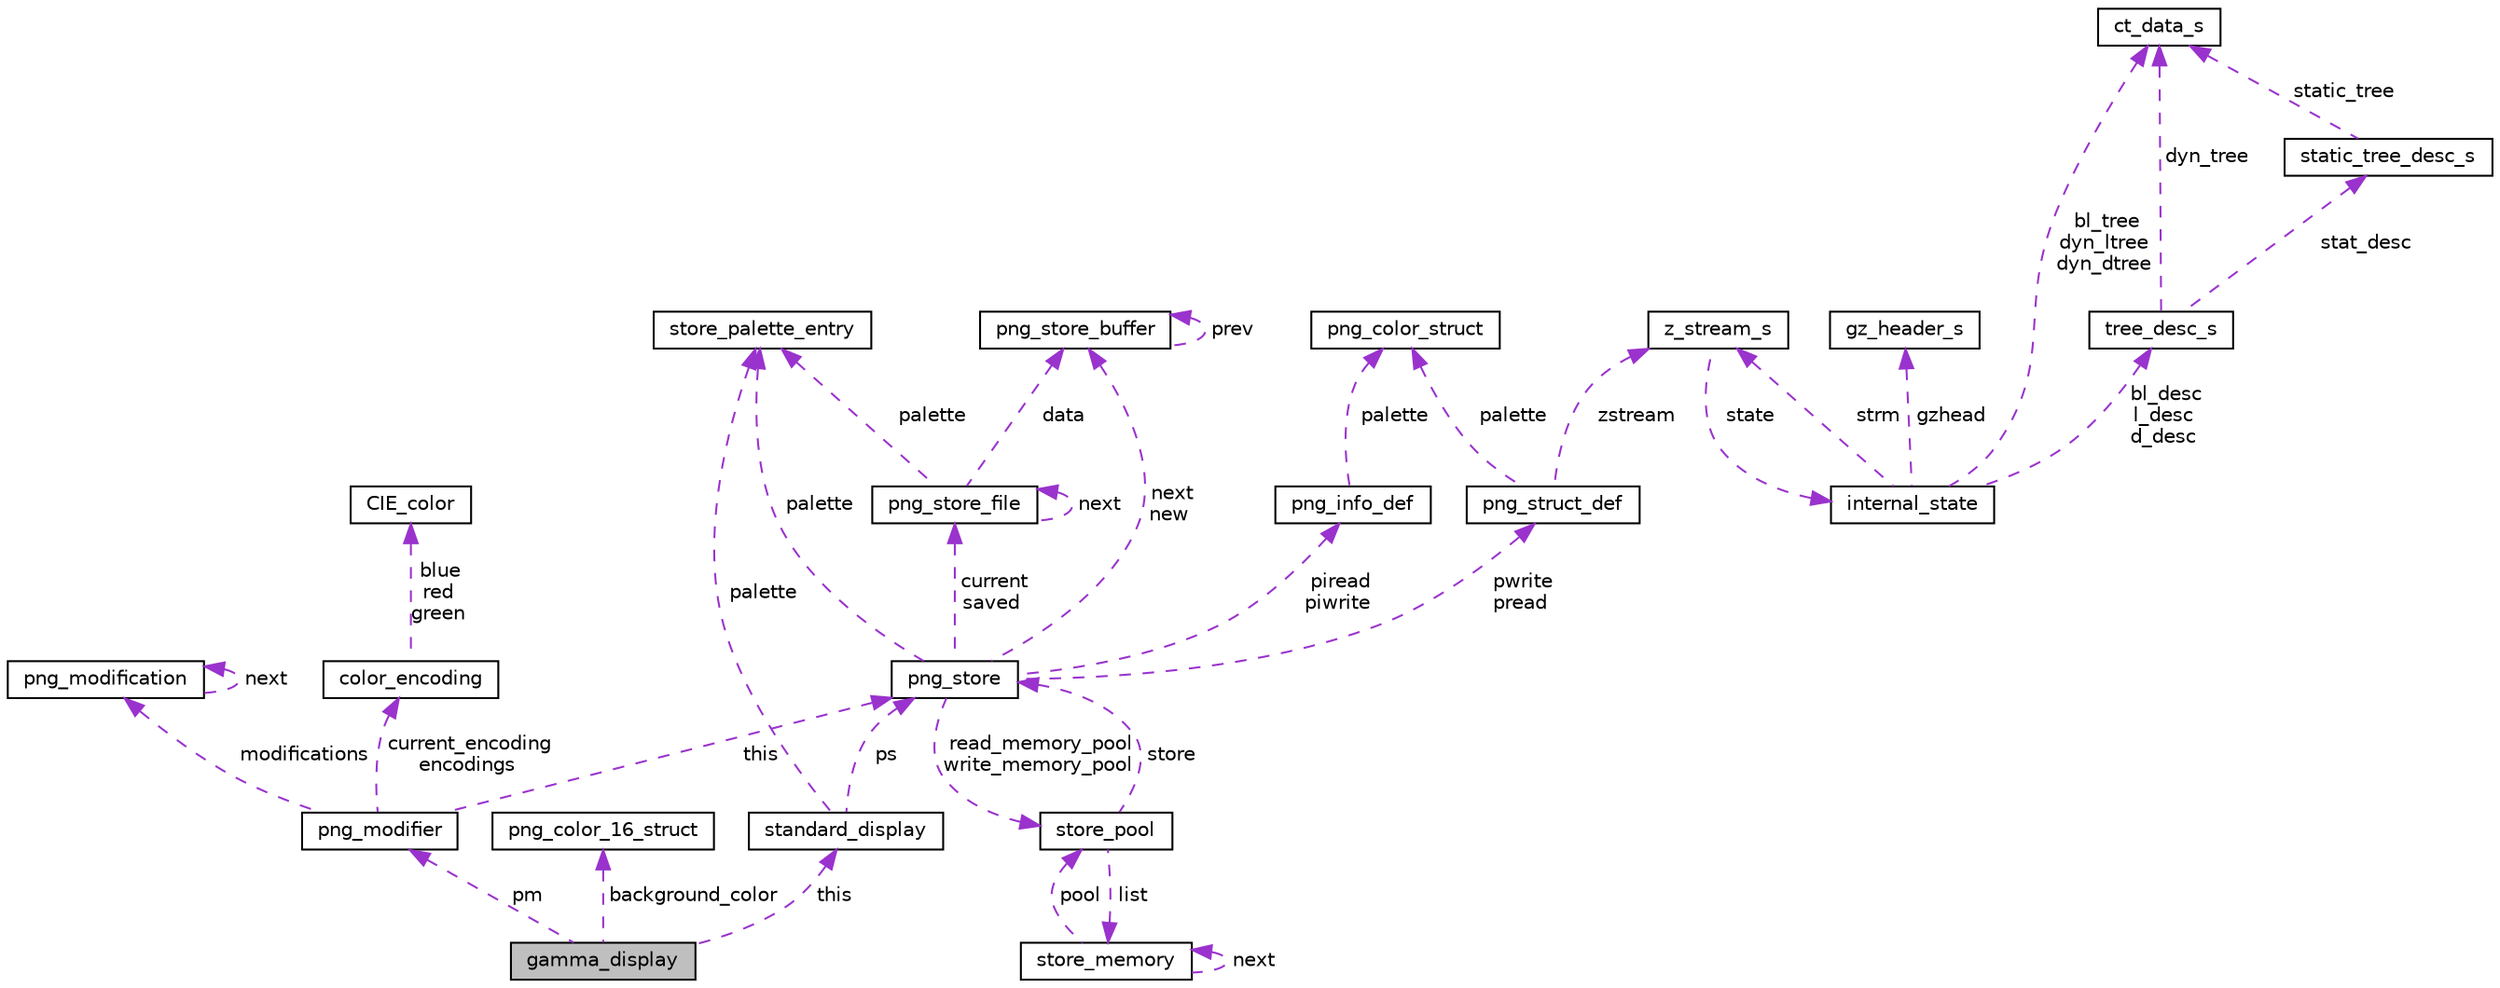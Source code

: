 digraph "gamma_display"
{
  edge [fontname="Helvetica",fontsize="10",labelfontname="Helvetica",labelfontsize="10"];
  node [fontname="Helvetica",fontsize="10",shape=record];
  Node1 [label="gamma_display",height=0.2,width=0.4,color="black", fillcolor="grey75", style="filled", fontcolor="black"];
  Node2 -> Node1 [dir="back",color="darkorchid3",fontsize="10",style="dashed",label=" background_color" ,fontname="Helvetica"];
  Node2 [label="png_color_16_struct",height=0.2,width=0.4,color="black", fillcolor="white", style="filled",URL="$structpng__color__16__struct.html"];
  Node3 -> Node1 [dir="back",color="darkorchid3",fontsize="10",style="dashed",label=" pm" ,fontname="Helvetica"];
  Node3 [label="png_modifier",height=0.2,width=0.4,color="black", fillcolor="white", style="filled",URL="$structpng__modifier.html"];
  Node4 -> Node3 [dir="back",color="darkorchid3",fontsize="10",style="dashed",label=" current_encoding\nencodings" ,fontname="Helvetica"];
  Node4 [label="color_encoding",height=0.2,width=0.4,color="black", fillcolor="white", style="filled",URL="$structcolor__encoding.html"];
  Node5 -> Node4 [dir="back",color="darkorchid3",fontsize="10",style="dashed",label=" blue\nred\ngreen" ,fontname="Helvetica"];
  Node5 [label="CIE_color",height=0.2,width=0.4,color="black", fillcolor="white", style="filled",URL="$struct_c_i_e__color.html"];
  Node6 -> Node3 [dir="back",color="darkorchid3",fontsize="10",style="dashed",label=" modifications" ,fontname="Helvetica"];
  Node6 [label="png_modification",height=0.2,width=0.4,color="black", fillcolor="white", style="filled",URL="$structpng__modification.html"];
  Node6 -> Node6 [dir="back",color="darkorchid3",fontsize="10",style="dashed",label=" next" ,fontname="Helvetica"];
  Node7 -> Node3 [dir="back",color="darkorchid3",fontsize="10",style="dashed",label=" this" ,fontname="Helvetica"];
  Node7 [label="png_store",height=0.2,width=0.4,color="black", fillcolor="white", style="filled",URL="$structpng__store.html"];
  Node8 -> Node7 [dir="back",color="darkorchid3",fontsize="10",style="dashed",label=" current\nsaved" ,fontname="Helvetica"];
  Node8 [label="png_store_file",height=0.2,width=0.4,color="black", fillcolor="white", style="filled",URL="$structpng__store__file.html"];
  Node8 -> Node8 [dir="back",color="darkorchid3",fontsize="10",style="dashed",label=" next" ,fontname="Helvetica"];
  Node9 -> Node8 [dir="back",color="darkorchid3",fontsize="10",style="dashed",label=" data" ,fontname="Helvetica"];
  Node9 [label="png_store_buffer",height=0.2,width=0.4,color="black", fillcolor="white", style="filled",URL="$structpng__store__buffer.html"];
  Node9 -> Node9 [dir="back",color="darkorchid3",fontsize="10",style="dashed",label=" prev" ,fontname="Helvetica"];
  Node10 -> Node8 [dir="back",color="darkorchid3",fontsize="10",style="dashed",label=" palette" ,fontname="Helvetica"];
  Node10 [label="store_palette_entry",height=0.2,width=0.4,color="black", fillcolor="white", style="filled",URL="$structstore__palette__entry.html"];
  Node9 -> Node7 [dir="back",color="darkorchid3",fontsize="10",style="dashed",label=" next\nnew" ,fontname="Helvetica"];
  Node11 -> Node7 [dir="back",color="darkorchid3",fontsize="10",style="dashed",label=" piread\npiwrite" ,fontname="Helvetica"];
  Node11 [label="png_info_def",height=0.2,width=0.4,color="black", fillcolor="white", style="filled",URL="$structpng__info__def.html"];
  Node12 -> Node11 [dir="back",color="darkorchid3",fontsize="10",style="dashed",label=" palette" ,fontname="Helvetica"];
  Node12 [label="png_color_struct",height=0.2,width=0.4,color="black", fillcolor="white", style="filled",URL="$structpng__color__struct.html"];
  Node13 -> Node7 [dir="back",color="darkorchid3",fontsize="10",style="dashed",label=" read_memory_pool\nwrite_memory_pool" ,fontname="Helvetica"];
  Node13 [label="store_pool",height=0.2,width=0.4,color="black", fillcolor="white", style="filled",URL="$structstore__pool.html"];
  Node14 -> Node13 [dir="back",color="darkorchid3",fontsize="10",style="dashed",label=" list" ,fontname="Helvetica"];
  Node14 [label="store_memory",height=0.2,width=0.4,color="black", fillcolor="white", style="filled",URL="$structstore__memory.html"];
  Node13 -> Node14 [dir="back",color="darkorchid3",fontsize="10",style="dashed",label=" pool" ,fontname="Helvetica"];
  Node14 -> Node14 [dir="back",color="darkorchid3",fontsize="10",style="dashed",label=" next" ,fontname="Helvetica"];
  Node7 -> Node13 [dir="back",color="darkorchid3",fontsize="10",style="dashed",label=" store" ,fontname="Helvetica"];
  Node10 -> Node7 [dir="back",color="darkorchid3",fontsize="10",style="dashed",label=" palette" ,fontname="Helvetica"];
  Node15 -> Node7 [dir="back",color="darkorchid3",fontsize="10",style="dashed",label=" pwrite\npread" ,fontname="Helvetica"];
  Node15 [label="png_struct_def",height=0.2,width=0.4,color="black", fillcolor="white", style="filled",URL="$structpng__struct__def.html"];
  Node12 -> Node15 [dir="back",color="darkorchid3",fontsize="10",style="dashed",label=" palette" ,fontname="Helvetica"];
  Node16 -> Node15 [dir="back",color="darkorchid3",fontsize="10",style="dashed",label=" zstream" ,fontname="Helvetica"];
  Node16 [label="z_stream_s",height=0.2,width=0.4,color="black", fillcolor="white", style="filled",URL="$structz__stream__s.html"];
  Node17 -> Node16 [dir="back",color="darkorchid3",fontsize="10",style="dashed",label=" state" ,fontname="Helvetica"];
  Node17 [label="internal_state",height=0.2,width=0.4,color="black", fillcolor="white", style="filled",URL="$structinternal__state.html"];
  Node18 -> Node17 [dir="back",color="darkorchid3",fontsize="10",style="dashed",label=" gzhead" ,fontname="Helvetica"];
  Node18 [label="gz_header_s",height=0.2,width=0.4,color="black", fillcolor="white", style="filled",URL="$structgz__header__s.html"];
  Node19 -> Node17 [dir="back",color="darkorchid3",fontsize="10",style="dashed",label=" bl_desc\nl_desc\nd_desc" ,fontname="Helvetica"];
  Node19 [label="tree_desc_s",height=0.2,width=0.4,color="black", fillcolor="white", style="filled",URL="$structtree__desc__s.html"];
  Node20 -> Node19 [dir="back",color="darkorchid3",fontsize="10",style="dashed",label=" stat_desc" ,fontname="Helvetica"];
  Node20 [label="static_tree_desc_s",height=0.2,width=0.4,color="black", fillcolor="white", style="filled",URL="$structstatic__tree__desc__s.html"];
  Node21 -> Node20 [dir="back",color="darkorchid3",fontsize="10",style="dashed",label=" static_tree" ,fontname="Helvetica"];
  Node21 [label="ct_data_s",height=0.2,width=0.4,color="black", fillcolor="white", style="filled",URL="$structct__data__s.html"];
  Node21 -> Node19 [dir="back",color="darkorchid3",fontsize="10",style="dashed",label=" dyn_tree" ,fontname="Helvetica"];
  Node16 -> Node17 [dir="back",color="darkorchid3",fontsize="10",style="dashed",label=" strm" ,fontname="Helvetica"];
  Node21 -> Node17 [dir="back",color="darkorchid3",fontsize="10",style="dashed",label=" bl_tree\ndyn_ltree\ndyn_dtree" ,fontname="Helvetica"];
  Node22 -> Node1 [dir="back",color="darkorchid3",fontsize="10",style="dashed",label=" this" ,fontname="Helvetica"];
  Node22 [label="standard_display",height=0.2,width=0.4,color="black", fillcolor="white", style="filled",URL="$structstandard__display.html"];
  Node7 -> Node22 [dir="back",color="darkorchid3",fontsize="10",style="dashed",label=" ps" ,fontname="Helvetica"];
  Node10 -> Node22 [dir="back",color="darkorchid3",fontsize="10",style="dashed",label=" palette" ,fontname="Helvetica"];
}
